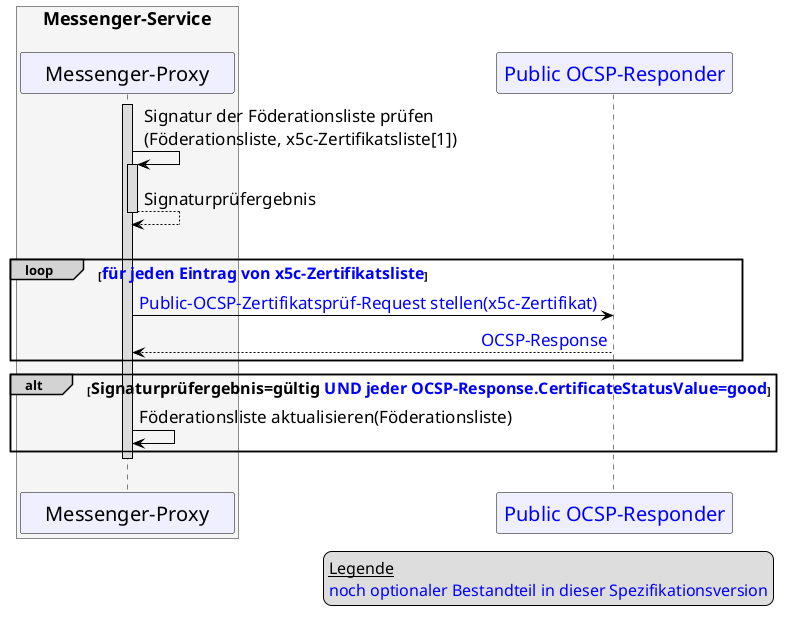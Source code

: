 /' 
# TI-Messenger 1.1.1
# TI-Messenger-Dienst
# UC - 
# Sequence Diagram
# Name: Signatur der Föderationsliste prüfen
'/

@startuml
skinparam sequenceMessageAlign direction
skinparam minClassWidth 200
skinparam BoxPadding 1
skinparam sequenceReferenceHeaderBackgroundColor palegreen
scale max 2048 width

skinparam sequence {
ArrowColor black
ArrowFontSize 17
ActorBorderColor black
LifeLineBorderColor black
LifeLineBackgroundColor Gainsboro

ParticipantBorderColor Motivation
ParticipantBackgroundColor Motivation
ParticipantFontName Impact
ParticipantFontSize 20
ParticipantFontColor black
ParticipantBorderColor Black
ParticipantBackgroundColor MOTIVATION

ActorBackgroundColor Gainsboro
ActorFontColor black
ActorFontSize 20
ActorFontName Aapex
}

box <size:18>Messenger-Service\n #WhiteSmoke
participant MP as "Messenger-Proxy"
end box
participant OCSP as "<font color=blue>Public OCSP-Responder</font>"

legend bottom right
    <size:16>__Legende__</size>
    <size:16><font color=blue>noch optionaler Bestandteil in dieser Spezifikationsversion</font></size>
endlegend

activate MP
MP->MP++: Signatur der Föderationsliste prüfen\n(Föderationsliste, x5c-Zertifikatsliste[1])
return Signaturprüfergebnis
|||
loop#LightGrey <size:16><font color=blue>für jeden Eintrag von x5c-Zertifikatsliste</font></size>
  MP->OCSP: <font color=blue>Public-OCSP-Zertifikatsprüf-Request stellen(x5c-Zertifikat)</font>
  MP<--OCSP: <font color=blue>OCSP-Response</font>
end
alt#LightGrey <size:16>Signaturprüfergebnis=gültig <font color=blue>UND jeder OCSP-Response.CertificateStatusValue=good</font></size>
  MP->MP: Föderationsliste aktualisieren(Föderationsliste)
end
deactivate MP
|||

@enduml
